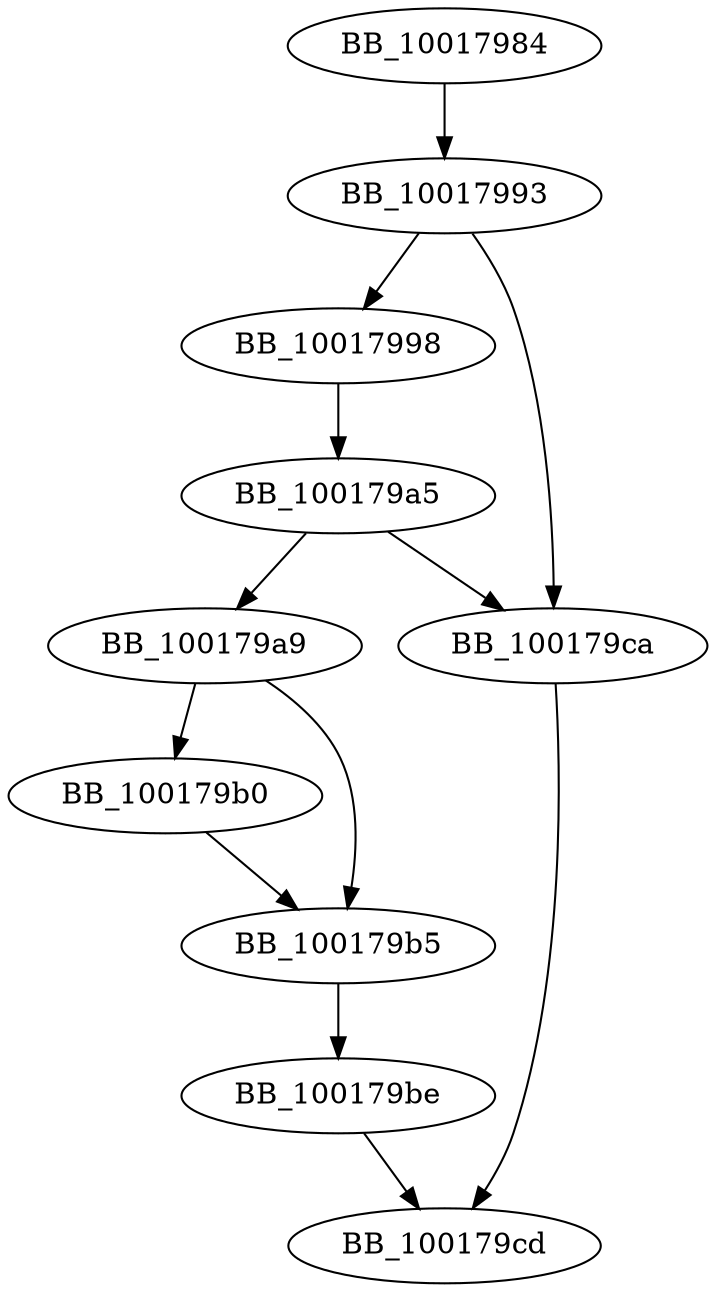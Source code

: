 DiGraph __Thrd_join{
BB_10017984->BB_10017993
BB_10017993->BB_10017998
BB_10017993->BB_100179ca
BB_10017998->BB_100179a5
BB_100179a5->BB_100179a9
BB_100179a5->BB_100179ca
BB_100179a9->BB_100179b0
BB_100179a9->BB_100179b5
BB_100179b0->BB_100179b5
BB_100179b5->BB_100179be
BB_100179be->BB_100179cd
BB_100179ca->BB_100179cd
}
